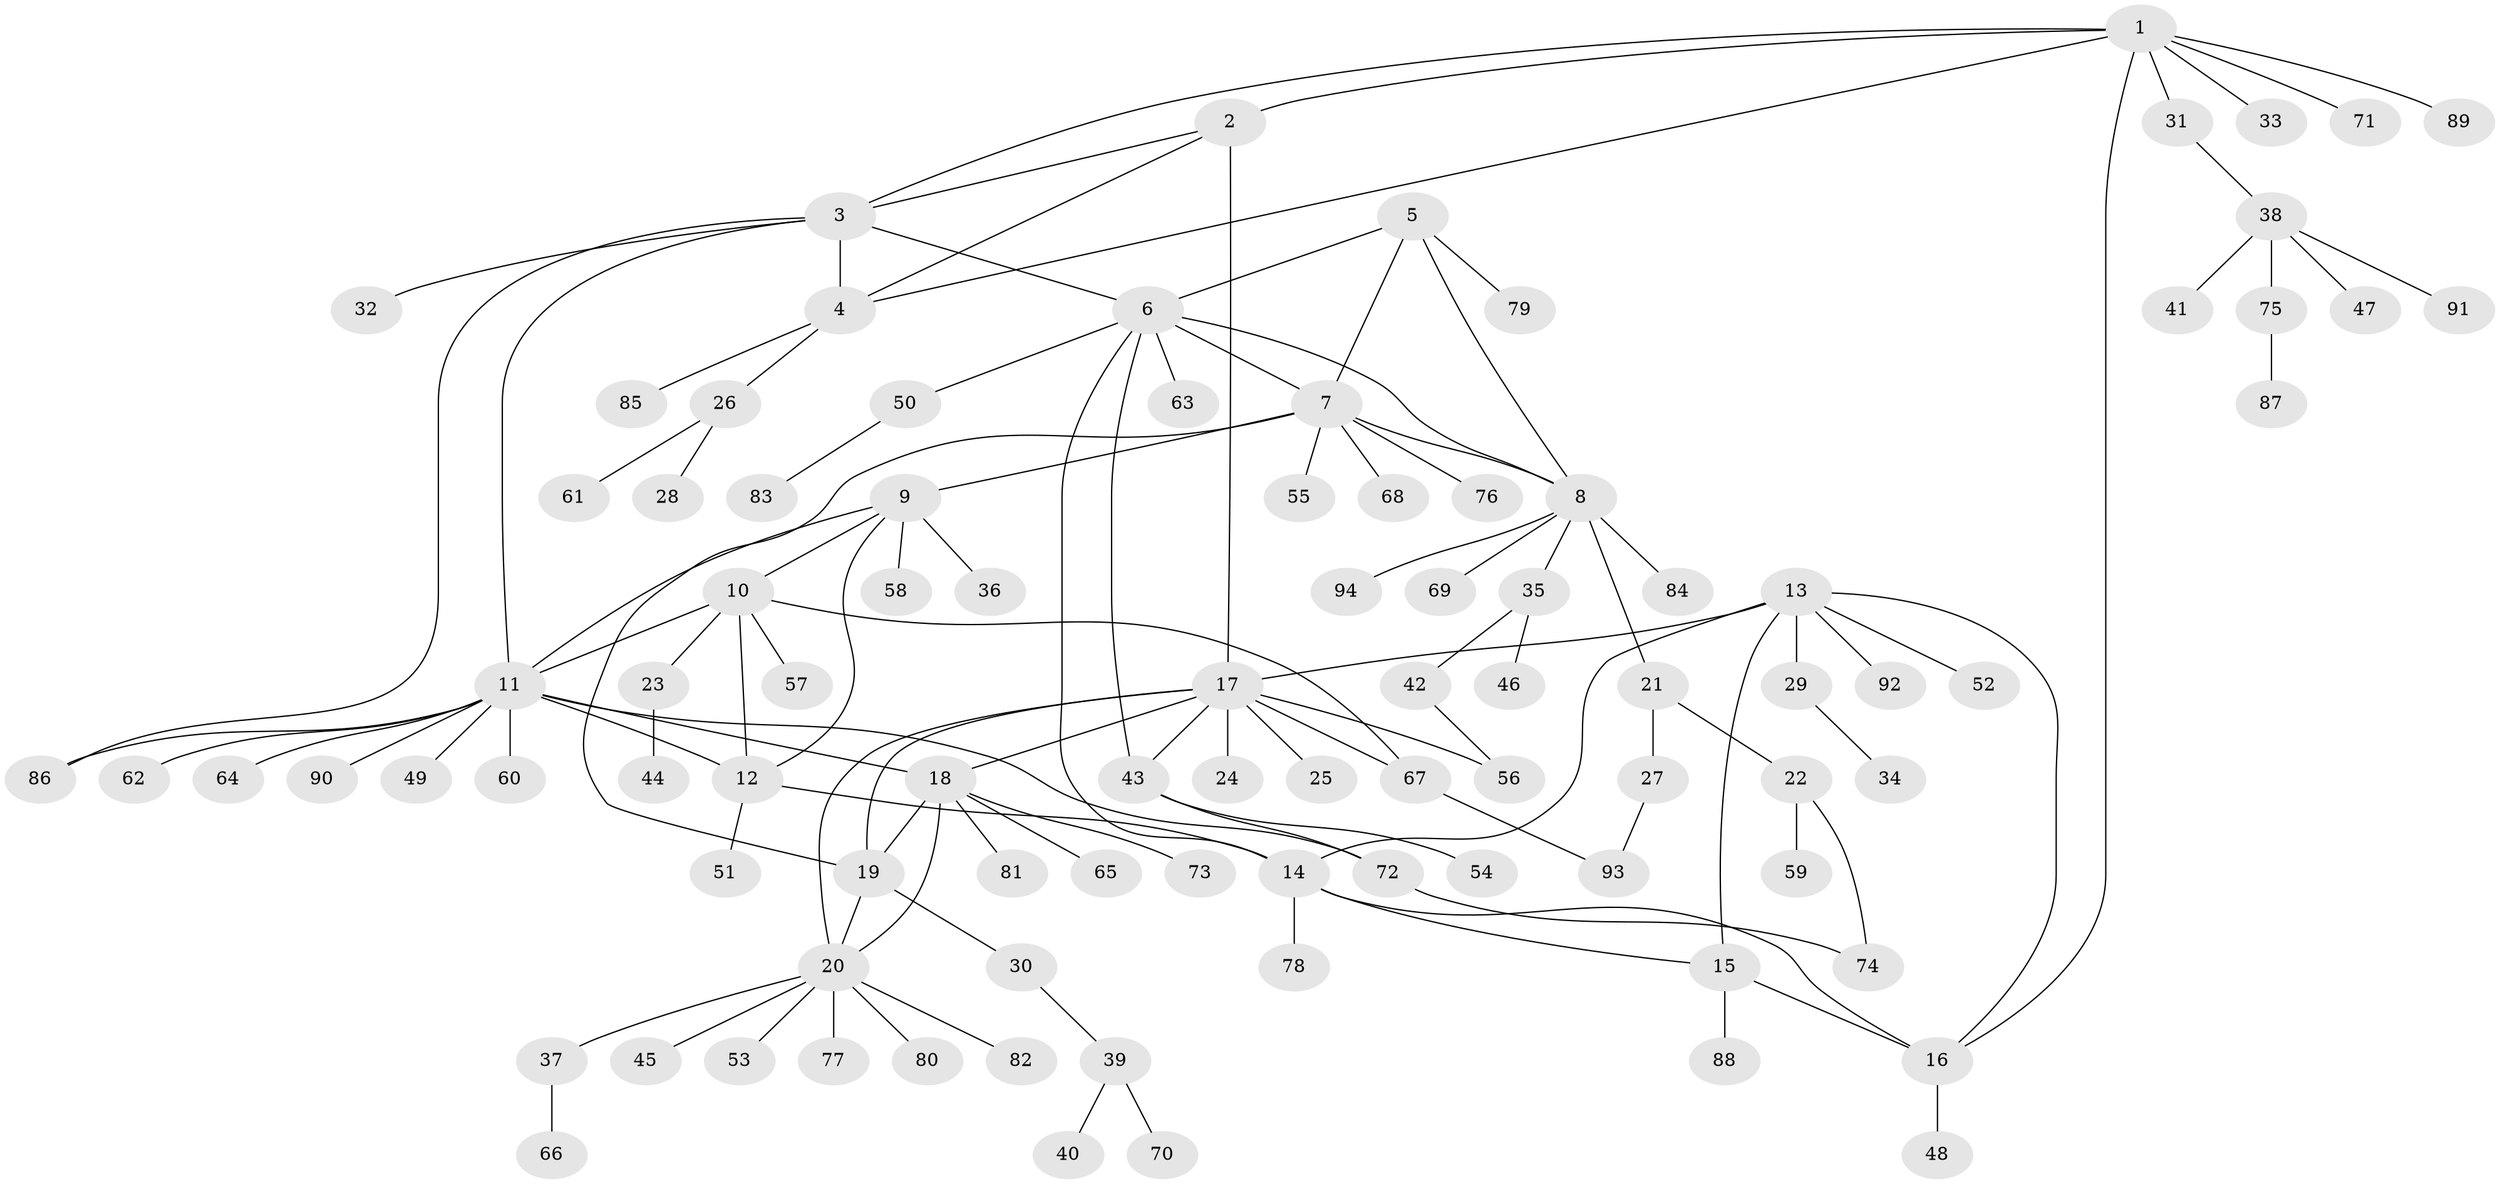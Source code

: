 // Generated by graph-tools (version 1.1) at 2025/16/03/09/25 04:16:04]
// undirected, 94 vertices, 121 edges
graph export_dot {
graph [start="1"]
  node [color=gray90,style=filled];
  1;
  2;
  3;
  4;
  5;
  6;
  7;
  8;
  9;
  10;
  11;
  12;
  13;
  14;
  15;
  16;
  17;
  18;
  19;
  20;
  21;
  22;
  23;
  24;
  25;
  26;
  27;
  28;
  29;
  30;
  31;
  32;
  33;
  34;
  35;
  36;
  37;
  38;
  39;
  40;
  41;
  42;
  43;
  44;
  45;
  46;
  47;
  48;
  49;
  50;
  51;
  52;
  53;
  54;
  55;
  56;
  57;
  58;
  59;
  60;
  61;
  62;
  63;
  64;
  65;
  66;
  67;
  68;
  69;
  70;
  71;
  72;
  73;
  74;
  75;
  76;
  77;
  78;
  79;
  80;
  81;
  82;
  83;
  84;
  85;
  86;
  87;
  88;
  89;
  90;
  91;
  92;
  93;
  94;
  1 -- 2;
  1 -- 3;
  1 -- 4;
  1 -- 16;
  1 -- 31;
  1 -- 33;
  1 -- 71;
  1 -- 89;
  2 -- 3;
  2 -- 4;
  2 -- 17;
  3 -- 4;
  3 -- 6;
  3 -- 11;
  3 -- 32;
  3 -- 86;
  4 -- 26;
  4 -- 85;
  5 -- 6;
  5 -- 7;
  5 -- 8;
  5 -- 79;
  6 -- 7;
  6 -- 8;
  6 -- 14;
  6 -- 43;
  6 -- 50;
  6 -- 63;
  7 -- 8;
  7 -- 9;
  7 -- 19;
  7 -- 55;
  7 -- 68;
  7 -- 76;
  8 -- 21;
  8 -- 35;
  8 -- 69;
  8 -- 84;
  8 -- 94;
  9 -- 10;
  9 -- 11;
  9 -- 12;
  9 -- 36;
  9 -- 58;
  10 -- 11;
  10 -- 12;
  10 -- 23;
  10 -- 57;
  10 -- 67;
  11 -- 12;
  11 -- 18;
  11 -- 49;
  11 -- 60;
  11 -- 62;
  11 -- 64;
  11 -- 72;
  11 -- 86;
  11 -- 90;
  12 -- 14;
  12 -- 51;
  13 -- 14;
  13 -- 15;
  13 -- 16;
  13 -- 17;
  13 -- 29;
  13 -- 52;
  13 -- 92;
  14 -- 15;
  14 -- 16;
  14 -- 78;
  15 -- 16;
  15 -- 88;
  16 -- 48;
  17 -- 18;
  17 -- 19;
  17 -- 20;
  17 -- 24;
  17 -- 25;
  17 -- 43;
  17 -- 56;
  17 -- 67;
  18 -- 19;
  18 -- 20;
  18 -- 65;
  18 -- 73;
  18 -- 81;
  19 -- 20;
  19 -- 30;
  20 -- 37;
  20 -- 45;
  20 -- 53;
  20 -- 77;
  20 -- 80;
  20 -- 82;
  21 -- 22;
  21 -- 27;
  22 -- 59;
  22 -- 74;
  23 -- 44;
  26 -- 28;
  26 -- 61;
  27 -- 93;
  29 -- 34;
  30 -- 39;
  31 -- 38;
  35 -- 42;
  35 -- 46;
  37 -- 66;
  38 -- 41;
  38 -- 47;
  38 -- 75;
  38 -- 91;
  39 -- 40;
  39 -- 70;
  42 -- 56;
  43 -- 54;
  43 -- 72;
  50 -- 83;
  67 -- 93;
  72 -- 74;
  75 -- 87;
}
